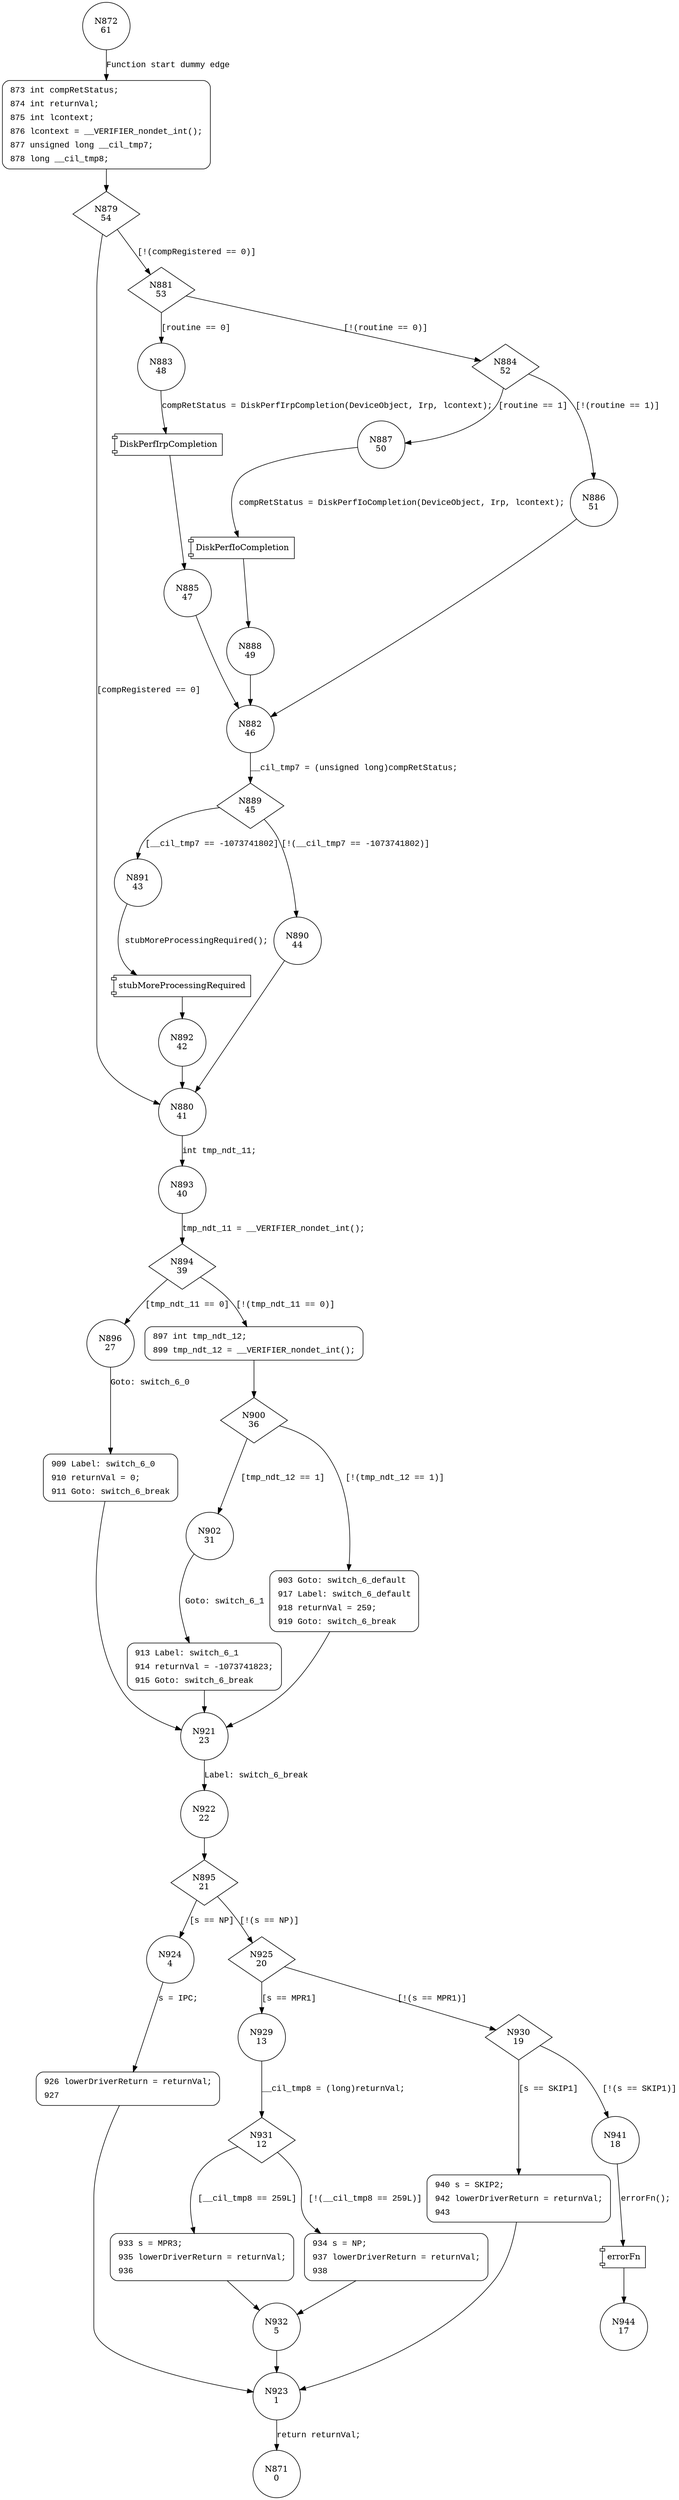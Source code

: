 digraph PoCallDriver {
872 [shape="circle" label="N872\n61"]
873 [shape="circle" label="N873\n60"]
879 [shape="diamond" label="N879\n54"]
880 [shape="circle" label="N880\n41"]
881 [shape="diamond" label="N881\n53"]
883 [shape="circle" label="N883\n48"]
884 [shape="diamond" label="N884\n52"]
887 [shape="circle" label="N887\n50"]
886 [shape="circle" label="N886\n51"]
882 [shape="circle" label="N882\n46"]
889 [shape="diamond" label="N889\n45"]
891 [shape="circle" label="N891\n43"]
890 [shape="circle" label="N890\n44"]
893 [shape="circle" label="N893\n40"]
894 [shape="diamond" label="N894\n39"]
896 [shape="circle" label="N896\n27"]
897 [shape="circle" label="N897\n38"]
900 [shape="diamond" label="N900\n36"]
902 [shape="circle" label="N902\n31"]
903 [shape="circle" label="N903\n35"]
921 [shape="circle" label="N921\n23"]
922 [shape="circle" label="N922\n22"]
895 [shape="diamond" label="N895\n21"]
924 [shape="circle" label="N924\n4"]
925 [shape="diamond" label="N925\n20"]
929 [shape="circle" label="N929\n13"]
930 [shape="diamond" label="N930\n19"]
940 [shape="circle" label="N940\n16"]
941 [shape="circle" label="N941\n18"]
944 [shape="circle" label="N944\n17"]
923 [shape="circle" label="N923\n1"]
871 [shape="circle" label="N871\n0"]
931 [shape="diamond" label="N931\n12"]
933 [shape="circle" label="N933\n8"]
934 [shape="circle" label="N934\n11"]
932 [shape="circle" label="N932\n5"]
926 [shape="circle" label="N926\n3"]
913 [shape="circle" label="N913\n30"]
909 [shape="circle" label="N909\n26"]
892 [shape="circle" label="N892\n42"]
888 [shape="circle" label="N888\n49"]
885 [shape="circle" label="N885\n47"]
873 [style="filled,bold" penwidth="1" fillcolor="white" fontname="Courier New" shape="Mrecord" label=<<table border="0" cellborder="0" cellpadding="3" bgcolor="white"><tr><td align="right">873</td><td align="left">int compRetStatus;</td></tr><tr><td align="right">874</td><td align="left">int returnVal;</td></tr><tr><td align="right">875</td><td align="left">int lcontext;</td></tr><tr><td align="right">876</td><td align="left">lcontext = __VERIFIER_nondet_int();</td></tr><tr><td align="right">877</td><td align="left">unsigned long __cil_tmp7;</td></tr><tr><td align="right">878</td><td align="left">long __cil_tmp8;</td></tr></table>>]
873 -> 879[label=""]
897 [style="filled,bold" penwidth="1" fillcolor="white" fontname="Courier New" shape="Mrecord" label=<<table border="0" cellborder="0" cellpadding="3" bgcolor="white"><tr><td align="right">897</td><td align="left">int tmp_ndt_12;</td></tr><tr><td align="right">899</td><td align="left">tmp_ndt_12 = __VERIFIER_nondet_int();</td></tr></table>>]
897 -> 900[label=""]
903 [style="filled,bold" penwidth="1" fillcolor="white" fontname="Courier New" shape="Mrecord" label=<<table border="0" cellborder="0" cellpadding="3" bgcolor="white"><tr><td align="right">903</td><td align="left">Goto: switch_6_default</td></tr><tr><td align="right">917</td><td align="left">Label: switch_6_default</td></tr><tr><td align="right">918</td><td align="left">returnVal = 259;</td></tr><tr><td align="right">919</td><td align="left">Goto: switch_6_break</td></tr></table>>]
903 -> 921[label=""]
940 [style="filled,bold" penwidth="1" fillcolor="white" fontname="Courier New" shape="Mrecord" label=<<table border="0" cellborder="0" cellpadding="3" bgcolor="white"><tr><td align="right">940</td><td align="left">s = SKIP2;</td></tr><tr><td align="right">942</td><td align="left">lowerDriverReturn = returnVal;</td></tr><tr><td align="right">943</td><td align="left"></td></tr></table>>]
940 -> 923[label=""]
934 [style="filled,bold" penwidth="1" fillcolor="white" fontname="Courier New" shape="Mrecord" label=<<table border="0" cellborder="0" cellpadding="3" bgcolor="white"><tr><td align="right">934</td><td align="left">s = NP;</td></tr><tr><td align="right">937</td><td align="left">lowerDriverReturn = returnVal;</td></tr><tr><td align="right">938</td><td align="left"></td></tr></table>>]
934 -> 932[label=""]
933 [style="filled,bold" penwidth="1" fillcolor="white" fontname="Courier New" shape="Mrecord" label=<<table border="0" cellborder="0" cellpadding="3" bgcolor="white"><tr><td align="right">933</td><td align="left">s = MPR3;</td></tr><tr><td align="right">935</td><td align="left">lowerDriverReturn = returnVal;</td></tr><tr><td align="right">936</td><td align="left"></td></tr></table>>]
933 -> 932[label=""]
926 [style="filled,bold" penwidth="1" fillcolor="white" fontname="Courier New" shape="Mrecord" label=<<table border="0" cellborder="0" cellpadding="3" bgcolor="white"><tr><td align="right">926</td><td align="left">lowerDriverReturn = returnVal;</td></tr><tr><td align="right">927</td><td align="left"></td></tr></table>>]
926 -> 923[label=""]
913 [style="filled,bold" penwidth="1" fillcolor="white" fontname="Courier New" shape="Mrecord" label=<<table border="0" cellborder="0" cellpadding="3" bgcolor="white"><tr><td align="right">913</td><td align="left">Label: switch_6_1</td></tr><tr><td align="right">914</td><td align="left">returnVal = -1073741823;</td></tr><tr><td align="right">915</td><td align="left">Goto: switch_6_break</td></tr></table>>]
913 -> 921[label=""]
909 [style="filled,bold" penwidth="1" fillcolor="white" fontname="Courier New" shape="Mrecord" label=<<table border="0" cellborder="0" cellpadding="3" bgcolor="white"><tr><td align="right">909</td><td align="left">Label: switch_6_0</td></tr><tr><td align="right">910</td><td align="left">returnVal = 0;</td></tr><tr><td align="right">911</td><td align="left">Goto: switch_6_break</td></tr></table>>]
909 -> 921[label=""]
872 -> 873 [label="Function start dummy edge" fontname="Courier New"]
879 -> 880 [label="[compRegistered == 0]" fontname="Courier New"]
879 -> 881 [label="[!(compRegistered == 0)]" fontname="Courier New"]
881 -> 883 [label="[routine == 0]" fontname="Courier New"]
881 -> 884 [label="[!(routine == 0)]" fontname="Courier New"]
884 -> 887 [label="[routine == 1]" fontname="Courier New"]
884 -> 886 [label="[!(routine == 1)]" fontname="Courier New"]
882 -> 889 [label="__cil_tmp7 = (unsigned long)compRetStatus;" fontname="Courier New"]
889 -> 891 [label="[__cil_tmp7 == -1073741802]" fontname="Courier New"]
889 -> 890 [label="[!(__cil_tmp7 == -1073741802)]" fontname="Courier New"]
880 -> 893 [label="int tmp_ndt_11;" fontname="Courier New"]
894 -> 896 [label="[tmp_ndt_11 == 0]" fontname="Courier New"]
894 -> 897 [label="[!(tmp_ndt_11 == 0)]" fontname="Courier New"]
900 -> 902 [label="[tmp_ndt_12 == 1]" fontname="Courier New"]
900 -> 903 [label="[!(tmp_ndt_12 == 1)]" fontname="Courier New"]
921 -> 922 [label="Label: switch_6_break" fontname="Courier New"]
895 -> 924 [label="[s == NP]" fontname="Courier New"]
895 -> 925 [label="[!(s == NP)]" fontname="Courier New"]
925 -> 929 [label="[s == MPR1]" fontname="Courier New"]
925 -> 930 [label="[!(s == MPR1)]" fontname="Courier New"]
930 -> 940 [label="[s == SKIP1]" fontname="Courier New"]
930 -> 941 [label="[!(s == SKIP1)]" fontname="Courier New"]
100014 [shape="component" label="errorFn"]
941 -> 100014 [label="errorFn();" fontname="Courier New"]
100014 -> 944 [label="" fontname="Courier New"]
923 -> 871 [label="return returnVal;" fontname="Courier New"]
931 -> 933 [label="[__cil_tmp8 == 259L]" fontname="Courier New"]
931 -> 934 [label="[!(__cil_tmp8 == 259L)]" fontname="Courier New"]
932 -> 923 [label="" fontname="Courier New"]
924 -> 926 [label="s = IPC;" fontname="Courier New"]
902 -> 913 [label="Goto: switch_6_1" fontname="Courier New"]
896 -> 909 [label="Goto: switch_6_0" fontname="Courier New"]
100015 [shape="component" label="stubMoreProcessingRequired"]
891 -> 100015 [label="stubMoreProcessingRequired();" fontname="Courier New"]
100015 -> 892 [label="" fontname="Courier New"]
100016 [shape="component" label="DiskPerfIoCompletion"]
887 -> 100016 [label="compRetStatus = DiskPerfIoCompletion(DeviceObject, Irp, lcontext);" fontname="Courier New"]
100016 -> 888 [label="" fontname="Courier New"]
100017 [shape="component" label="DiskPerfIrpCompletion"]
883 -> 100017 [label="compRetStatus = DiskPerfIrpCompletion(DeviceObject, Irp, lcontext);" fontname="Courier New"]
100017 -> 885 [label="" fontname="Courier New"]
886 -> 882 [label="" fontname="Courier New"]
890 -> 880 [label="" fontname="Courier New"]
893 -> 894 [label="tmp_ndt_11 = __VERIFIER_nondet_int();" fontname="Courier New"]
922 -> 895 [label="" fontname="Courier New"]
929 -> 931 [label="__cil_tmp8 = (long)returnVal;" fontname="Courier New"]
892 -> 880 [label="" fontname="Courier New"]
888 -> 882 [label="" fontname="Courier New"]
885 -> 882 [label="" fontname="Courier New"]
}